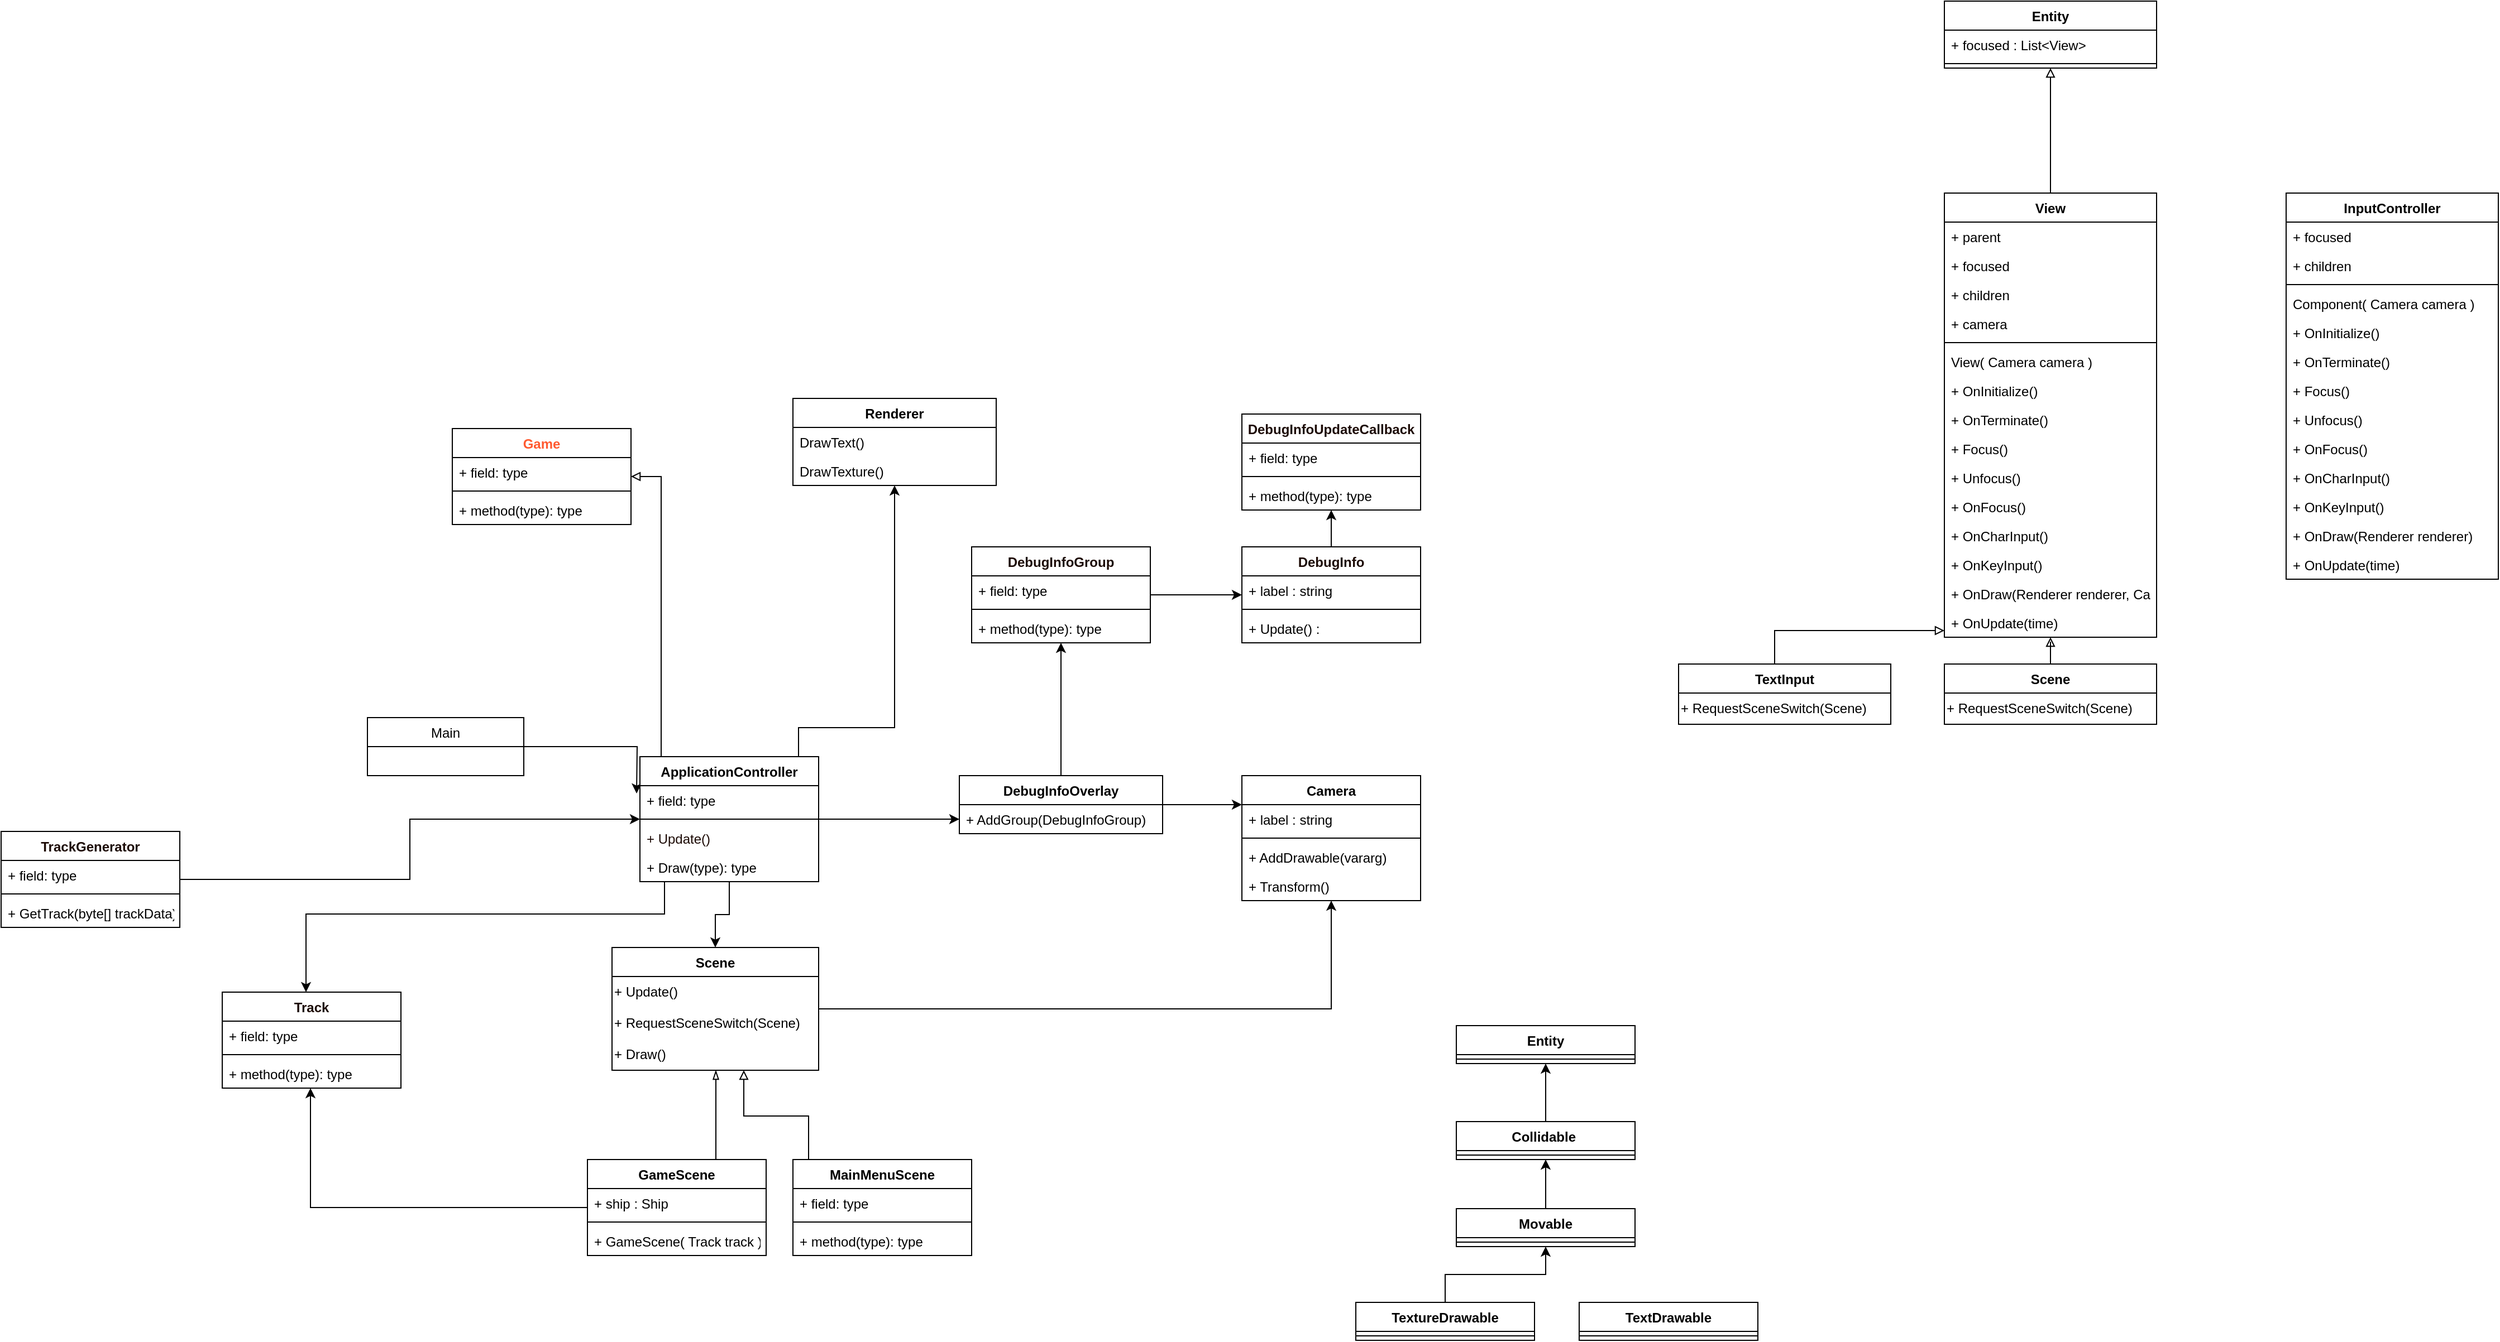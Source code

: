 <mxfile version="12.9.3" type="device"><diagram id="mxiK_QAR-Pll1zWQ23kL" name="Page-1"><mxGraphModel dx="1024" dy="632" grid="0" gridSize="10" guides="1" tooltips="1" connect="1" arrows="1" fold="1" page="1" pageScale="1" pageWidth="5000" pageHeight="5000" math="0" shadow="0"><root><mxCell id="0"/><mxCell id="1" parent="0"/><mxCell id="0sapLvZbMzvc2D1UZpV_-13" style="edgeStyle=orthogonalEdgeStyle;rounded=0;orthogonalLoop=1;jettySize=auto;html=1;" parent="1" source="0sapLvZbMzvc2D1UZpV_-12" edge="1"><mxGeometry relative="1" as="geometry"><mxPoint x="928" y="825" as="targetPoint"/></mxGeometry></mxCell><mxCell id="0sapLvZbMzvc2D1UZpV_-28" style="edgeStyle=orthogonalEdgeStyle;rounded=0;orthogonalLoop=1;jettySize=auto;html=1;endArrow=block;endFill=0;" parent="1" source="0sapLvZbMzvc2D1UZpV_-20" target="0sapLvZbMzvc2D1UZpV_-16" edge="1"><mxGeometry relative="1" as="geometry"><Array as="points"><mxPoint x="950" y="541"/></Array></mxGeometry></mxCell><mxCell id="0sapLvZbMzvc2D1UZpV_-38" style="edgeStyle=orthogonalEdgeStyle;rounded=0;orthogonalLoop=1;jettySize=auto;html=1;endArrow=classic;endFill=1;" parent="1" source="0sapLvZbMzvc2D1UZpV_-20" target="0sapLvZbMzvc2D1UZpV_-24" edge="1"><mxGeometry relative="1" as="geometry"/></mxCell><mxCell id="0sapLvZbMzvc2D1UZpV_-33" style="edgeStyle=orthogonalEdgeStyle;rounded=0;orthogonalLoop=1;jettySize=auto;html=1;endArrow=block;endFill=0;" parent="1" source="0sapLvZbMzvc2D1UZpV_-29" target="0sapLvZbMzvc2D1UZpV_-24" edge="1"><mxGeometry relative="1" as="geometry"><mxPoint x="906" y="1002" as="targetPoint"/><Array as="points"><mxPoint x="1082" y="1114"/><mxPoint x="1024" y="1114"/></Array></mxGeometry></mxCell><mxCell id="0sapLvZbMzvc2D1UZpV_-71" style="edgeStyle=orthogonalEdgeStyle;rounded=0;orthogonalLoop=1;jettySize=auto;html=1;endArrow=blockThin;endFill=0;fontColor=#FF5A30;" parent="1" source="0sapLvZbMzvc2D1UZpV_-34" target="0sapLvZbMzvc2D1UZpV_-24" edge="1"><mxGeometry relative="1" as="geometry"><Array as="points"><mxPoint x="999" y="1136"/><mxPoint x="999" y="1136"/></Array></mxGeometry></mxCell><mxCell id="0sapLvZbMzvc2D1UZpV_-72" style="edgeStyle=orthogonalEdgeStyle;rounded=0;orthogonalLoop=1;jettySize=auto;html=1;endArrow=classic;endFill=1;fontColor=#FF5A30;" parent="1" source="0sapLvZbMzvc2D1UZpV_-67" target="0sapLvZbMzvc2D1UZpV_-39" edge="1"><mxGeometry relative="1" as="geometry"><Array as="points"><mxPoint x="1352" y="834"/><mxPoint x="1352" y="834"/></Array></mxGeometry></mxCell><mxCell id="0sapLvZbMzvc2D1UZpV_-79" style="edgeStyle=orthogonalEdgeStyle;rounded=0;orthogonalLoop=1;jettySize=auto;html=1;endArrow=classic;endFill=1;fontColor=#1C0A05;" parent="1" source="0sapLvZbMzvc2D1UZpV_-20" target="0sapLvZbMzvc2D1UZpV_-70" edge="1"><mxGeometry relative="1" as="geometry"/></mxCell><mxCell id="yTdKxNWocLON9din9mry-3" style="edgeStyle=orthogonalEdgeStyle;rounded=0;orthogonalLoop=1;jettySize=auto;html=1;" parent="1" source="0sapLvZbMzvc2D1UZpV_-20" target="yTdKxNWocLON9din9mry-1" edge="1"><mxGeometry relative="1" as="geometry"><Array as="points"><mxPoint x="1073" y="766"/><mxPoint x="1159" y="766"/></Array></mxGeometry></mxCell><mxCell id="mTsKUQwijbqbiWuzDWeW-95" value="Entity" style="swimlane;fontStyle=1;align=center;verticalAlign=top;childLayout=stackLayout;horizontal=1;startSize=26;horizontalStack=0;resizeParent=1;resizeParentMax=0;resizeLast=0;collapsible=1;marginBottom=0;" vertex="1" parent="1"><mxGeometry x="2099" y="115" width="190" height="60" as="geometry"/></mxCell><mxCell id="mTsKUQwijbqbiWuzDWeW-121" value="+ focused : List&lt;View&gt;" style="text;strokeColor=none;fillColor=none;align=left;verticalAlign=top;spacingLeft=4;spacingRight=4;overflow=hidden;rotatable=0;points=[[0,0.5],[1,0.5]];portConstraint=eastwest;" vertex="1" parent="mTsKUQwijbqbiWuzDWeW-95"><mxGeometry y="26" width="190" height="26" as="geometry"/></mxCell><mxCell id="mTsKUQwijbqbiWuzDWeW-98" value="" style="line;strokeWidth=1;fillColor=none;align=left;verticalAlign=middle;spacingTop=-1;spacingLeft=3;spacingRight=3;rotatable=0;labelPosition=right;points=[];portConstraint=eastwest;" vertex="1" parent="mTsKUQwijbqbiWuzDWeW-95"><mxGeometry y="52" width="190" height="8" as="geometry"/></mxCell><mxCell id="0sapLvZbMzvc2D1UZpV_-20" value="ApplicationController" style="swimlane;fontStyle=1;align=center;verticalAlign=top;childLayout=stackLayout;horizontal=1;startSize=26;horizontalStack=0;resizeParent=1;resizeParentMax=0;resizeLast=0;collapsible=1;marginBottom=0;" parent="1" vertex="1"><mxGeometry x="931" y="792" width="160" height="112" as="geometry"/></mxCell><mxCell id="0sapLvZbMzvc2D1UZpV_-21" value="+ field: type" style="text;strokeColor=none;fillColor=none;align=left;verticalAlign=top;spacingLeft=4;spacingRight=4;overflow=hidden;rotatable=0;points=[[0,0.5],[1,0.5]];portConstraint=eastwest;" parent="0sapLvZbMzvc2D1UZpV_-20" vertex="1"><mxGeometry y="26" width="160" height="26" as="geometry"/></mxCell><mxCell id="0sapLvZbMzvc2D1UZpV_-22" value="" style="line;strokeWidth=1;fillColor=none;align=left;verticalAlign=middle;spacingTop=-1;spacingLeft=3;spacingRight=3;rotatable=0;labelPosition=right;points=[];portConstraint=eastwest;" parent="0sapLvZbMzvc2D1UZpV_-20" vertex="1"><mxGeometry y="52" width="160" height="8" as="geometry"/></mxCell><mxCell id="0sapLvZbMzvc2D1UZpV_-117" value="+ Update()" style="text;strokeColor=none;fillColor=none;align=left;verticalAlign=top;spacingLeft=4;spacingRight=4;overflow=hidden;rotatable=0;points=[[0,0.5],[1,0.5]];portConstraint=eastwest;fontColor=#1C0A05;" parent="0sapLvZbMzvc2D1UZpV_-20" vertex="1"><mxGeometry y="60" width="160" height="26" as="geometry"/></mxCell><mxCell id="0sapLvZbMzvc2D1UZpV_-23" value="+ Draw(type): type" style="text;strokeColor=none;fillColor=none;align=left;verticalAlign=top;spacingLeft=4;spacingRight=4;overflow=hidden;rotatable=0;points=[[0,0.5],[1,0.5]];portConstraint=eastwest;" parent="0sapLvZbMzvc2D1UZpV_-20" vertex="1"><mxGeometry y="86" width="160" height="26" as="geometry"/></mxCell><mxCell id="0sapLvZbMzvc2D1UZpV_-126" style="edgeStyle=orthogonalEdgeStyle;rounded=0;orthogonalLoop=1;jettySize=auto;html=1;endArrow=classic;endFill=1;fontColor=#1C0A05;" parent="1" source="0sapLvZbMzvc2D1UZpV_-24" target="0sapLvZbMzvc2D1UZpV_-39" edge="1"><mxGeometry relative="1" as="geometry"/></mxCell><mxCell id="mTsKUQwijbqbiWuzDWeW-99" style="edgeStyle=orthogonalEdgeStyle;rounded=0;orthogonalLoop=1;jettySize=auto;html=1;endArrow=block;endFill=0;" edge="1" parent="1" source="mTsKUQwijbqbiWuzDWeW-1" target="mTsKUQwijbqbiWuzDWeW-95"><mxGeometry relative="1" as="geometry"/></mxCell><mxCell id="mTsKUQwijbqbiWuzDWeW-1" value="View" style="swimlane;fontStyle=1;align=center;verticalAlign=top;childLayout=stackLayout;horizontal=1;startSize=26;horizontalStack=0;resizeParent=1;resizeParentMax=0;resizeLast=0;collapsible=1;marginBottom=0;" vertex="1" parent="1"><mxGeometry x="2099" y="287" width="190" height="398" as="geometry"/></mxCell><mxCell id="mTsKUQwijbqbiWuzDWeW-63" value="+ parent" style="text;strokeColor=none;fillColor=none;align=left;verticalAlign=top;spacingLeft=4;spacingRight=4;overflow=hidden;rotatable=0;points=[[0,0.5],[1,0.5]];portConstraint=eastwest;" vertex="1" parent="mTsKUQwijbqbiWuzDWeW-1"><mxGeometry y="26" width="190" height="26" as="geometry"/></mxCell><mxCell id="mTsKUQwijbqbiWuzDWeW-2" value="+ focused" style="text;strokeColor=none;fillColor=none;align=left;verticalAlign=top;spacingLeft=4;spacingRight=4;overflow=hidden;rotatable=0;points=[[0,0.5],[1,0.5]];portConstraint=eastwest;" vertex="1" parent="mTsKUQwijbqbiWuzDWeW-1"><mxGeometry y="52" width="190" height="26" as="geometry"/></mxCell><mxCell id="mTsKUQwijbqbiWuzDWeW-3" value="+ children" style="text;strokeColor=none;fillColor=none;align=left;verticalAlign=top;spacingLeft=4;spacingRight=4;overflow=hidden;rotatable=0;points=[[0,0.5],[1,0.5]];portConstraint=eastwest;" vertex="1" parent="mTsKUQwijbqbiWuzDWeW-1"><mxGeometry y="78" width="190" height="26" as="geometry"/></mxCell><mxCell id="mTsKUQwijbqbiWuzDWeW-120" value="+ camera" style="text;strokeColor=none;fillColor=none;align=left;verticalAlign=top;spacingLeft=4;spacingRight=4;overflow=hidden;rotatable=0;points=[[0,0.5],[1,0.5]];portConstraint=eastwest;" vertex="1" parent="mTsKUQwijbqbiWuzDWeW-1"><mxGeometry y="104" width="190" height="26" as="geometry"/></mxCell><mxCell id="mTsKUQwijbqbiWuzDWeW-4" value="" style="line;strokeWidth=1;fillColor=none;align=left;verticalAlign=middle;spacingTop=-1;spacingLeft=3;spacingRight=3;rotatable=0;labelPosition=right;points=[];portConstraint=eastwest;" vertex="1" parent="mTsKUQwijbqbiWuzDWeW-1"><mxGeometry y="130" width="190" height="8" as="geometry"/></mxCell><mxCell id="mTsKUQwijbqbiWuzDWeW-5" value="View( Camera camera )" style="text;strokeColor=none;fillColor=none;align=left;verticalAlign=top;spacingLeft=4;spacingRight=4;overflow=hidden;rotatable=0;points=[[0,0.5],[1,0.5]];portConstraint=eastwest;" vertex="1" parent="mTsKUQwijbqbiWuzDWeW-1"><mxGeometry y="138" width="190" height="26" as="geometry"/></mxCell><mxCell id="mTsKUQwijbqbiWuzDWeW-6" value="+ OnInitialize()" style="text;strokeColor=none;fillColor=none;align=left;verticalAlign=top;spacingLeft=4;spacingRight=4;overflow=hidden;rotatable=0;points=[[0,0.5],[1,0.5]];portConstraint=eastwest;" vertex="1" parent="mTsKUQwijbqbiWuzDWeW-1"><mxGeometry y="164" width="190" height="26" as="geometry"/></mxCell><mxCell id="mTsKUQwijbqbiWuzDWeW-7" value="+ OnTerminate()" style="text;strokeColor=none;fillColor=none;align=left;verticalAlign=top;spacingLeft=4;spacingRight=4;overflow=hidden;rotatable=0;points=[[0,0.5],[1,0.5]];portConstraint=eastwest;" vertex="1" parent="mTsKUQwijbqbiWuzDWeW-1"><mxGeometry y="190" width="190" height="26" as="geometry"/></mxCell><mxCell id="mTsKUQwijbqbiWuzDWeW-8" value="+ Focus()" style="text;strokeColor=none;fillColor=none;align=left;verticalAlign=top;spacingLeft=4;spacingRight=4;overflow=hidden;rotatable=0;points=[[0,0.5],[1,0.5]];portConstraint=eastwest;" vertex="1" parent="mTsKUQwijbqbiWuzDWeW-1"><mxGeometry y="216" width="190" height="26" as="geometry"/></mxCell><mxCell id="mTsKUQwijbqbiWuzDWeW-9" value="+ Unfocus()" style="text;strokeColor=none;fillColor=none;align=left;verticalAlign=top;spacingLeft=4;spacingRight=4;overflow=hidden;rotatable=0;points=[[0,0.5],[1,0.5]];portConstraint=eastwest;" vertex="1" parent="mTsKUQwijbqbiWuzDWeW-1"><mxGeometry y="242" width="190" height="26" as="geometry"/></mxCell><mxCell id="mTsKUQwijbqbiWuzDWeW-10" value="+ OnFocus()" style="text;strokeColor=none;fillColor=none;align=left;verticalAlign=top;spacingLeft=4;spacingRight=4;overflow=hidden;rotatable=0;points=[[0,0.5],[1,0.5]];portConstraint=eastwest;" vertex="1" parent="mTsKUQwijbqbiWuzDWeW-1"><mxGeometry y="268" width="190" height="26" as="geometry"/></mxCell><mxCell id="mTsKUQwijbqbiWuzDWeW-11" value="+ OnCharInput()" style="text;strokeColor=none;fillColor=none;align=left;verticalAlign=top;spacingLeft=4;spacingRight=4;overflow=hidden;rotatable=0;points=[[0,0.5],[1,0.5]];portConstraint=eastwest;" vertex="1" parent="mTsKUQwijbqbiWuzDWeW-1"><mxGeometry y="294" width="190" height="26" as="geometry"/></mxCell><mxCell id="mTsKUQwijbqbiWuzDWeW-12" value="+ OnKeyInput()" style="text;strokeColor=none;fillColor=none;align=left;verticalAlign=top;spacingLeft=4;spacingRight=4;overflow=hidden;rotatable=0;points=[[0,0.5],[1,0.5]];portConstraint=eastwest;" vertex="1" parent="mTsKUQwijbqbiWuzDWeW-1"><mxGeometry y="320" width="190" height="26" as="geometry"/></mxCell><mxCell id="mTsKUQwijbqbiWuzDWeW-13" value="+ OnDraw(Renderer renderer, Camera)" style="text;strokeColor=none;fillColor=none;align=left;verticalAlign=top;spacingLeft=4;spacingRight=4;overflow=hidden;rotatable=0;points=[[0,0.5],[1,0.5]];portConstraint=eastwest;" vertex="1" parent="mTsKUQwijbqbiWuzDWeW-1"><mxGeometry y="346" width="190" height="26" as="geometry"/></mxCell><mxCell id="mTsKUQwijbqbiWuzDWeW-14" value="+ OnUpdate(time)" style="text;strokeColor=none;fillColor=none;align=left;verticalAlign=top;spacingLeft=4;spacingRight=4;overflow=hidden;rotatable=0;points=[[0,0.5],[1,0.5]];portConstraint=eastwest;" vertex="1" parent="mTsKUQwijbqbiWuzDWeW-1"><mxGeometry y="372" width="190" height="26" as="geometry"/></mxCell><mxCell id="mTsKUQwijbqbiWuzDWeW-15" value="InputController" style="swimlane;fontStyle=1;align=center;verticalAlign=top;childLayout=stackLayout;horizontal=1;startSize=26;horizontalStack=0;resizeParent=1;resizeParentMax=0;resizeLast=0;collapsible=1;marginBottom=0;" vertex="1" parent="1"><mxGeometry x="2405" y="287" width="190" height="346" as="geometry"/></mxCell><mxCell id="mTsKUQwijbqbiWuzDWeW-16" value="+ focused" style="text;strokeColor=none;fillColor=none;align=left;verticalAlign=top;spacingLeft=4;spacingRight=4;overflow=hidden;rotatable=0;points=[[0,0.5],[1,0.5]];portConstraint=eastwest;" vertex="1" parent="mTsKUQwijbqbiWuzDWeW-15"><mxGeometry y="26" width="190" height="26" as="geometry"/></mxCell><mxCell id="mTsKUQwijbqbiWuzDWeW-17" value="+ children" style="text;strokeColor=none;fillColor=none;align=left;verticalAlign=top;spacingLeft=4;spacingRight=4;overflow=hidden;rotatable=0;points=[[0,0.5],[1,0.5]];portConstraint=eastwest;" vertex="1" parent="mTsKUQwijbqbiWuzDWeW-15"><mxGeometry y="52" width="190" height="26" as="geometry"/></mxCell><mxCell id="mTsKUQwijbqbiWuzDWeW-18" value="" style="line;strokeWidth=1;fillColor=none;align=left;verticalAlign=middle;spacingTop=-1;spacingLeft=3;spacingRight=3;rotatable=0;labelPosition=right;points=[];portConstraint=eastwest;" vertex="1" parent="mTsKUQwijbqbiWuzDWeW-15"><mxGeometry y="78" width="190" height="8" as="geometry"/></mxCell><mxCell id="mTsKUQwijbqbiWuzDWeW-19" value="Component( Camera camera )" style="text;strokeColor=none;fillColor=none;align=left;verticalAlign=top;spacingLeft=4;spacingRight=4;overflow=hidden;rotatable=0;points=[[0,0.5],[1,0.5]];portConstraint=eastwest;" vertex="1" parent="mTsKUQwijbqbiWuzDWeW-15"><mxGeometry y="86" width="190" height="26" as="geometry"/></mxCell><mxCell id="mTsKUQwijbqbiWuzDWeW-20" value="+ OnInitialize()" style="text;strokeColor=none;fillColor=none;align=left;verticalAlign=top;spacingLeft=4;spacingRight=4;overflow=hidden;rotatable=0;points=[[0,0.5],[1,0.5]];portConstraint=eastwest;" vertex="1" parent="mTsKUQwijbqbiWuzDWeW-15"><mxGeometry y="112" width="190" height="26" as="geometry"/></mxCell><mxCell id="mTsKUQwijbqbiWuzDWeW-21" value="+ OnTerminate()" style="text;strokeColor=none;fillColor=none;align=left;verticalAlign=top;spacingLeft=4;spacingRight=4;overflow=hidden;rotatable=0;points=[[0,0.5],[1,0.5]];portConstraint=eastwest;" vertex="1" parent="mTsKUQwijbqbiWuzDWeW-15"><mxGeometry y="138" width="190" height="26" as="geometry"/></mxCell><mxCell id="mTsKUQwijbqbiWuzDWeW-22" value="+ Focus()" style="text;strokeColor=none;fillColor=none;align=left;verticalAlign=top;spacingLeft=4;spacingRight=4;overflow=hidden;rotatable=0;points=[[0,0.5],[1,0.5]];portConstraint=eastwest;" vertex="1" parent="mTsKUQwijbqbiWuzDWeW-15"><mxGeometry y="164" width="190" height="26" as="geometry"/></mxCell><mxCell id="mTsKUQwijbqbiWuzDWeW-23" value="+ Unfocus()" style="text;strokeColor=none;fillColor=none;align=left;verticalAlign=top;spacingLeft=4;spacingRight=4;overflow=hidden;rotatable=0;points=[[0,0.5],[1,0.5]];portConstraint=eastwest;" vertex="1" parent="mTsKUQwijbqbiWuzDWeW-15"><mxGeometry y="190" width="190" height="26" as="geometry"/></mxCell><mxCell id="mTsKUQwijbqbiWuzDWeW-24" value="+ OnFocus()" style="text;strokeColor=none;fillColor=none;align=left;verticalAlign=top;spacingLeft=4;spacingRight=4;overflow=hidden;rotatable=0;points=[[0,0.5],[1,0.5]];portConstraint=eastwest;" vertex="1" parent="mTsKUQwijbqbiWuzDWeW-15"><mxGeometry y="216" width="190" height="26" as="geometry"/></mxCell><mxCell id="mTsKUQwijbqbiWuzDWeW-25" value="+ OnCharInput()" style="text;strokeColor=none;fillColor=none;align=left;verticalAlign=top;spacingLeft=4;spacingRight=4;overflow=hidden;rotatable=0;points=[[0,0.5],[1,0.5]];portConstraint=eastwest;" vertex="1" parent="mTsKUQwijbqbiWuzDWeW-15"><mxGeometry y="242" width="190" height="26" as="geometry"/></mxCell><mxCell id="mTsKUQwijbqbiWuzDWeW-26" value="+ OnKeyInput()" style="text;strokeColor=none;fillColor=none;align=left;verticalAlign=top;spacingLeft=4;spacingRight=4;overflow=hidden;rotatable=0;points=[[0,0.5],[1,0.5]];portConstraint=eastwest;" vertex="1" parent="mTsKUQwijbqbiWuzDWeW-15"><mxGeometry y="268" width="190" height="26" as="geometry"/></mxCell><mxCell id="mTsKUQwijbqbiWuzDWeW-27" value="+ OnDraw(Renderer renderer)" style="text;strokeColor=none;fillColor=none;align=left;verticalAlign=top;spacingLeft=4;spacingRight=4;overflow=hidden;rotatable=0;points=[[0,0.5],[1,0.5]];portConstraint=eastwest;" vertex="1" parent="mTsKUQwijbqbiWuzDWeW-15"><mxGeometry y="294" width="190" height="26" as="geometry"/></mxCell><mxCell id="mTsKUQwijbqbiWuzDWeW-28" value="+ OnUpdate(time)" style="text;strokeColor=none;fillColor=none;align=left;verticalAlign=top;spacingLeft=4;spacingRight=4;overflow=hidden;rotatable=0;points=[[0,0.5],[1,0.5]];portConstraint=eastwest;" vertex="1" parent="mTsKUQwijbqbiWuzDWeW-15"><mxGeometry y="320" width="190" height="26" as="geometry"/></mxCell><mxCell id="0sapLvZbMzvc2D1UZpV_-24" value="Scene" style="swimlane;fontStyle=1;align=center;verticalAlign=top;childLayout=stackLayout;horizontal=1;startSize=26;horizontalStack=0;resizeParent=1;resizeParentMax=0;resizeLast=0;collapsible=1;marginBottom=0;" parent="1" vertex="1"><mxGeometry x="906" y="963" width="185" height="110" as="geometry"/></mxCell><mxCell id="yTdKxNWocLON9din9mry-10" value="+ Update()" style="text;html=1;" parent="0sapLvZbMzvc2D1UZpV_-24" vertex="1"><mxGeometry y="26" width="185" height="28" as="geometry"/></mxCell><mxCell id="0sapLvZbMzvc2D1UZpV_-54" value="+ RequestSceneSwitch(Scene)" style="text;html=1;" parent="0sapLvZbMzvc2D1UZpV_-24" vertex="1"><mxGeometry y="54" width="185" height="28" as="geometry"/></mxCell><mxCell id="0sapLvZbMzvc2D1UZpV_-130" value="+ Draw()" style="text;html=1;" parent="0sapLvZbMzvc2D1UZpV_-24" vertex="1"><mxGeometry y="82" width="185" height="28" as="geometry"/></mxCell><mxCell id="0sapLvZbMzvc2D1UZpV_-109" style="edgeStyle=orthogonalEdgeStyle;rounded=0;orthogonalLoop=1;jettySize=auto;html=1;endArrow=classic;endFill=1;fontColor=#1C0A05;" parent="1" source="0sapLvZbMzvc2D1UZpV_-34" target="0sapLvZbMzvc2D1UZpV_-105" edge="1"><mxGeometry relative="1" as="geometry"><Array as="points"><mxPoint x="636" y="1196"/></Array></mxGeometry></mxCell><mxCell id="0sapLvZbMzvc2D1UZpV_-80" style="edgeStyle=orthogonalEdgeStyle;rounded=0;orthogonalLoop=1;jettySize=auto;html=1;endArrow=classic;endFill=1;fontColor=#1C0A05;" parent="1" source="0sapLvZbMzvc2D1UZpV_-67" target="0sapLvZbMzvc2D1UZpV_-75" edge="1"><mxGeometry relative="1" as="geometry"/></mxCell><mxCell id="0sapLvZbMzvc2D1UZpV_-114" style="edgeStyle=orthogonalEdgeStyle;rounded=0;orthogonalLoop=1;jettySize=auto;html=1;endArrow=classic;endFill=1;fontColor=#1C0A05;" parent="1" source="0sapLvZbMzvc2D1UZpV_-75" target="0sapLvZbMzvc2D1UZpV_-93" edge="1"><mxGeometry relative="1" as="geometry"/></mxCell><mxCell id="0sapLvZbMzvc2D1UZpV_-75" value="DebugInfoGroup" style="swimlane;fontStyle=1;align=center;verticalAlign=top;childLayout=stackLayout;horizontal=1;startSize=26;horizontalStack=0;resizeParent=1;resizeParentMax=0;resizeLast=0;collapsible=1;marginBottom=0;fontColor=#1C0A05;" parent="1" vertex="1"><mxGeometry x="1228" y="604" width="160" height="86" as="geometry"/></mxCell><mxCell id="0sapLvZbMzvc2D1UZpV_-76" value="+ field: type" style="text;strokeColor=none;fillColor=none;align=left;verticalAlign=top;spacingLeft=4;spacingRight=4;overflow=hidden;rotatable=0;points=[[0,0.5],[1,0.5]];portConstraint=eastwest;" parent="0sapLvZbMzvc2D1UZpV_-75" vertex="1"><mxGeometry y="26" width="160" height="26" as="geometry"/></mxCell><mxCell id="0sapLvZbMzvc2D1UZpV_-77" value="" style="line;strokeWidth=1;fillColor=none;align=left;verticalAlign=middle;spacingTop=-1;spacingLeft=3;spacingRight=3;rotatable=0;labelPosition=right;points=[];portConstraint=eastwest;" parent="0sapLvZbMzvc2D1UZpV_-75" vertex="1"><mxGeometry y="52" width="160" height="8" as="geometry"/></mxCell><mxCell id="0sapLvZbMzvc2D1UZpV_-78" value="+ method(type): type" style="text;strokeColor=none;fillColor=none;align=left;verticalAlign=top;spacingLeft=4;spacingRight=4;overflow=hidden;rotatable=0;points=[[0,0.5],[1,0.5]];portConstraint=eastwest;" parent="0sapLvZbMzvc2D1UZpV_-75" vertex="1"><mxGeometry y="60" width="160" height="26" as="geometry"/></mxCell><mxCell id="0sapLvZbMzvc2D1UZpV_-110" style="edgeStyle=orthogonalEdgeStyle;rounded=0;orthogonalLoop=1;jettySize=auto;html=1;endArrow=classic;endFill=1;fontColor=#1C0A05;" parent="1" source="0sapLvZbMzvc2D1UZpV_-23" target="0sapLvZbMzvc2D1UZpV_-105" edge="1"><mxGeometry relative="1" as="geometry"><Array as="points"><mxPoint x="953" y="933"/><mxPoint x="632" y="933"/></Array></mxGeometry></mxCell><mxCell id="0sapLvZbMzvc2D1UZpV_-81" value="DebugInfoUpdateCallback" style="swimlane;fontStyle=1;align=center;verticalAlign=top;childLayout=stackLayout;horizontal=1;startSize=26;horizontalStack=0;resizeParent=1;resizeParentMax=0;resizeLast=0;collapsible=1;marginBottom=0;fontColor=#1C0A05;" parent="1" vertex="1"><mxGeometry x="1470" y="485" width="160" height="86" as="geometry"/></mxCell><mxCell id="0sapLvZbMzvc2D1UZpV_-82" value="+ field: type" style="text;strokeColor=none;fillColor=none;align=left;verticalAlign=top;spacingLeft=4;spacingRight=4;overflow=hidden;rotatable=0;points=[[0,0.5],[1,0.5]];portConstraint=eastwest;" parent="0sapLvZbMzvc2D1UZpV_-81" vertex="1"><mxGeometry y="26" width="160" height="26" as="geometry"/></mxCell><mxCell id="0sapLvZbMzvc2D1UZpV_-83" value="" style="line;strokeWidth=1;fillColor=none;align=left;verticalAlign=middle;spacingTop=-1;spacingLeft=3;spacingRight=3;rotatable=0;labelPosition=right;points=[];portConstraint=eastwest;" parent="0sapLvZbMzvc2D1UZpV_-81" vertex="1"><mxGeometry y="52" width="160" height="8" as="geometry"/></mxCell><mxCell id="0sapLvZbMzvc2D1UZpV_-84" value="+ method(type): type" style="text;strokeColor=none;fillColor=none;align=left;verticalAlign=top;spacingLeft=4;spacingRight=4;overflow=hidden;rotatable=0;points=[[0,0.5],[1,0.5]];portConstraint=eastwest;" parent="0sapLvZbMzvc2D1UZpV_-81" vertex="1"><mxGeometry y="60" width="160" height="26" as="geometry"/></mxCell><mxCell id="0sapLvZbMzvc2D1UZpV_-16" value="Game" style="swimlane;fontStyle=1;align=center;verticalAlign=top;childLayout=stackLayout;horizontal=1;startSize=26;horizontalStack=0;resizeParent=1;resizeParentMax=0;resizeLast=0;collapsible=1;marginBottom=0;fontColor=#FF5A30;" parent="1" vertex="1"><mxGeometry x="763" y="498" width="160" height="86" as="geometry"/></mxCell><mxCell id="0sapLvZbMzvc2D1UZpV_-17" value="+ field: type" style="text;strokeColor=none;fillColor=none;align=left;verticalAlign=top;spacingLeft=4;spacingRight=4;overflow=hidden;rotatable=0;points=[[0,0.5],[1,0.5]];portConstraint=eastwest;" parent="0sapLvZbMzvc2D1UZpV_-16" vertex="1"><mxGeometry y="26" width="160" height="26" as="geometry"/></mxCell><mxCell id="0sapLvZbMzvc2D1UZpV_-18" value="" style="line;strokeWidth=1;fillColor=none;align=left;verticalAlign=middle;spacingTop=-1;spacingLeft=3;spacingRight=3;rotatable=0;labelPosition=right;points=[];portConstraint=eastwest;" parent="0sapLvZbMzvc2D1UZpV_-16" vertex="1"><mxGeometry y="52" width="160" height="8" as="geometry"/></mxCell><mxCell id="0sapLvZbMzvc2D1UZpV_-19" value="+ method(type): type" style="text;strokeColor=none;fillColor=none;align=left;verticalAlign=top;spacingLeft=4;spacingRight=4;overflow=hidden;rotatable=0;points=[[0,0.5],[1,0.5]];portConstraint=eastwest;" parent="0sapLvZbMzvc2D1UZpV_-16" vertex="1"><mxGeometry y="60" width="160" height="26" as="geometry"/></mxCell><mxCell id="yTdKxNWocLON9din9mry-1" value="Renderer" style="swimlane;fontStyle=1;align=center;verticalAlign=top;childLayout=stackLayout;horizontal=1;startSize=26;horizontalStack=0;resizeParent=1;resizeParentMax=0;resizeLast=0;collapsible=1;marginBottom=0;" parent="1" vertex="1"><mxGeometry x="1068" y="471" width="182" height="78" as="geometry"/></mxCell><mxCell id="yTdKxNWocLON9din9mry-21" value="DrawText()" style="text;strokeColor=none;fillColor=none;align=left;verticalAlign=top;spacingLeft=4;spacingRight=4;overflow=hidden;rotatable=0;points=[[0,0.5],[1,0.5]];portConstraint=eastwest;" parent="yTdKxNWocLON9din9mry-1" vertex="1"><mxGeometry y="26" width="182" height="26" as="geometry"/></mxCell><mxCell id="yTdKxNWocLON9din9mry-2" value="DrawTexture()" style="text;strokeColor=none;fillColor=none;align=left;verticalAlign=top;spacingLeft=4;spacingRight=4;overflow=hidden;rotatable=0;points=[[0,0.5],[1,0.5]];portConstraint=eastwest;" parent="yTdKxNWocLON9din9mry-1" vertex="1"><mxGeometry y="52" width="182" height="26" as="geometry"/></mxCell><mxCell id="0sapLvZbMzvc2D1UZpV_-34" value="GameScene" style="swimlane;fontStyle=1;align=center;verticalAlign=top;childLayout=stackLayout;horizontal=1;startSize=26;horizontalStack=0;resizeParent=1;resizeParentMax=0;resizeLast=0;collapsible=1;marginBottom=0;" parent="1" vertex="1"><mxGeometry x="884" y="1153" width="160" height="86" as="geometry"/></mxCell><mxCell id="0sapLvZbMzvc2D1UZpV_-35" value="+ ship : Ship" style="text;strokeColor=none;fillColor=none;align=left;verticalAlign=top;spacingLeft=4;spacingRight=4;overflow=hidden;rotatable=0;points=[[0,0.5],[1,0.5]];portConstraint=eastwest;" parent="0sapLvZbMzvc2D1UZpV_-34" vertex="1"><mxGeometry y="26" width="160" height="26" as="geometry"/></mxCell><mxCell id="0sapLvZbMzvc2D1UZpV_-36" value="" style="line;strokeWidth=1;fillColor=none;align=left;verticalAlign=middle;spacingTop=-1;spacingLeft=3;spacingRight=3;rotatable=0;labelPosition=right;points=[];portConstraint=eastwest;" parent="0sapLvZbMzvc2D1UZpV_-34" vertex="1"><mxGeometry y="52" width="160" height="8" as="geometry"/></mxCell><mxCell id="0sapLvZbMzvc2D1UZpV_-37" value="+ GameScene( Track track ) " style="text;strokeColor=none;fillColor=none;align=left;verticalAlign=top;spacingLeft=4;spacingRight=4;overflow=hidden;rotatable=0;points=[[0,0.5],[1,0.5]];portConstraint=eastwest;" parent="0sapLvZbMzvc2D1UZpV_-34" vertex="1"><mxGeometry y="60" width="160" height="26" as="geometry"/></mxCell><mxCell id="0sapLvZbMzvc2D1UZpV_-116" style="edgeStyle=orthogonalEdgeStyle;rounded=0;orthogonalLoop=1;jettySize=auto;html=1;endArrow=classic;endFill=1;fontColor=#1C0A05;" parent="1" source="0sapLvZbMzvc2D1UZpV_-93" target="0sapLvZbMzvc2D1UZpV_-81" edge="1"><mxGeometry relative="1" as="geometry"/></mxCell><mxCell id="0sapLvZbMzvc2D1UZpV_-93" value="DebugInfo" style="swimlane;fontStyle=1;align=center;verticalAlign=top;childLayout=stackLayout;horizontal=1;startSize=26;horizontalStack=0;resizeParent=1;resizeParentMax=0;resizeLast=0;collapsible=1;marginBottom=0;fontColor=#1C0A05;" parent="1" vertex="1"><mxGeometry x="1470" y="604" width="160" height="86" as="geometry"/></mxCell><mxCell id="0sapLvZbMzvc2D1UZpV_-94" value="+ label : string" style="text;strokeColor=none;fillColor=none;align=left;verticalAlign=top;spacingLeft=4;spacingRight=4;overflow=hidden;rotatable=0;points=[[0,0.5],[1,0.5]];portConstraint=eastwest;" parent="0sapLvZbMzvc2D1UZpV_-93" vertex="1"><mxGeometry y="26" width="160" height="26" as="geometry"/></mxCell><mxCell id="0sapLvZbMzvc2D1UZpV_-95" value="" style="line;strokeWidth=1;fillColor=none;align=left;verticalAlign=middle;spacingTop=-1;spacingLeft=3;spacingRight=3;rotatable=0;labelPosition=right;points=[];portConstraint=eastwest;" parent="0sapLvZbMzvc2D1UZpV_-93" vertex="1"><mxGeometry y="52" width="160" height="8" as="geometry"/></mxCell><mxCell id="0sapLvZbMzvc2D1UZpV_-96" value="+ Update() : " style="text;strokeColor=none;fillColor=none;align=left;verticalAlign=top;spacingLeft=4;spacingRight=4;overflow=hidden;rotatable=0;points=[[0,0.5],[1,0.5]];portConstraint=eastwest;" parent="0sapLvZbMzvc2D1UZpV_-93" vertex="1"><mxGeometry y="60" width="160" height="26" as="geometry"/></mxCell><mxCell id="0sapLvZbMzvc2D1UZpV_-39" value="Camera" style="swimlane;fontStyle=1;align=center;verticalAlign=top;childLayout=stackLayout;horizontal=1;startSize=26;horizontalStack=0;resizeParent=1;resizeParentMax=0;resizeLast=0;collapsible=1;marginBottom=0;" parent="1" vertex="1"><mxGeometry x="1470" y="809" width="160" height="112" as="geometry"/></mxCell><mxCell id="0sapLvZbMzvc2D1UZpV_-40" value="+ label : string" style="text;strokeColor=none;fillColor=none;align=left;verticalAlign=top;spacingLeft=4;spacingRight=4;overflow=hidden;rotatable=0;points=[[0,0.5],[1,0.5]];portConstraint=eastwest;" parent="0sapLvZbMzvc2D1UZpV_-39" vertex="1"><mxGeometry y="26" width="160" height="26" as="geometry"/></mxCell><mxCell id="0sapLvZbMzvc2D1UZpV_-41" value="" style="line;strokeWidth=1;fillColor=none;align=left;verticalAlign=middle;spacingTop=-1;spacingLeft=3;spacingRight=3;rotatable=0;labelPosition=right;points=[];portConstraint=eastwest;" parent="0sapLvZbMzvc2D1UZpV_-39" vertex="1"><mxGeometry y="52" width="160" height="8" as="geometry"/></mxCell><mxCell id="0sapLvZbMzvc2D1UZpV_-42" value="+ AddDrawable(vararg)" style="text;strokeColor=none;fillColor=none;align=left;verticalAlign=top;spacingLeft=4;spacingRight=4;overflow=hidden;rotatable=0;points=[[0,0.5],[1,0.5]];portConstraint=eastwest;" parent="0sapLvZbMzvc2D1UZpV_-39" vertex="1"><mxGeometry y="60" width="160" height="26" as="geometry"/></mxCell><mxCell id="yTdKxNWocLON9din9mry-23" value="+ Transform()" style="text;strokeColor=none;fillColor=none;align=left;verticalAlign=top;spacingLeft=4;spacingRight=4;overflow=hidden;rotatable=0;points=[[0,0.5],[1,0.5]];portConstraint=eastwest;" parent="0sapLvZbMzvc2D1UZpV_-39" vertex="1"><mxGeometry y="86" width="160" height="26" as="geometry"/></mxCell><mxCell id="0sapLvZbMzvc2D1UZpV_-105" value="Track" style="swimlane;fontStyle=1;align=center;verticalAlign=top;childLayout=stackLayout;horizontal=1;startSize=26;horizontalStack=0;resizeParent=1;resizeParentMax=0;resizeLast=0;collapsible=1;marginBottom=0;fontColor=#1C0A05;" parent="1" vertex="1"><mxGeometry x="557" y="1003" width="160" height="86" as="geometry"/></mxCell><mxCell id="0sapLvZbMzvc2D1UZpV_-106" value="+ field: type" style="text;strokeColor=none;fillColor=none;align=left;verticalAlign=top;spacingLeft=4;spacingRight=4;overflow=hidden;rotatable=0;points=[[0,0.5],[1,0.5]];portConstraint=eastwest;" parent="0sapLvZbMzvc2D1UZpV_-105" vertex="1"><mxGeometry y="26" width="160" height="26" as="geometry"/></mxCell><mxCell id="0sapLvZbMzvc2D1UZpV_-107" value="" style="line;strokeWidth=1;fillColor=none;align=left;verticalAlign=middle;spacingTop=-1;spacingLeft=3;spacingRight=3;rotatable=0;labelPosition=right;points=[];portConstraint=eastwest;" parent="0sapLvZbMzvc2D1UZpV_-105" vertex="1"><mxGeometry y="52" width="160" height="8" as="geometry"/></mxCell><mxCell id="0sapLvZbMzvc2D1UZpV_-108" value="+ method(type): type" style="text;strokeColor=none;fillColor=none;align=left;verticalAlign=top;spacingLeft=4;spacingRight=4;overflow=hidden;rotatable=0;points=[[0,0.5],[1,0.5]];portConstraint=eastwest;" parent="0sapLvZbMzvc2D1UZpV_-105" vertex="1"><mxGeometry y="60" width="160" height="26" as="geometry"/></mxCell><mxCell id="0sapLvZbMzvc2D1UZpV_-67" value="DebugInfoOverlay" style="swimlane;fontStyle=1;align=center;verticalAlign=top;childLayout=stackLayout;horizontal=1;startSize=26;horizontalStack=0;resizeParent=1;resizeParentMax=0;resizeLast=0;collapsible=1;marginBottom=0;" parent="1" vertex="1"><mxGeometry x="1217" y="809" width="182" height="52" as="geometry"/></mxCell><mxCell id="0sapLvZbMzvc2D1UZpV_-70" value="+ AddGroup(DebugInfoGroup)" style="text;strokeColor=none;fillColor=none;align=left;verticalAlign=top;spacingLeft=4;spacingRight=4;overflow=hidden;rotatable=0;points=[[0,0.5],[1,0.5]];portConstraint=eastwest;" parent="0sapLvZbMzvc2D1UZpV_-67" vertex="1"><mxGeometry y="26" width="182" height="26" as="geometry"/></mxCell><mxCell id="0sapLvZbMzvc2D1UZpV_-132" style="edgeStyle=orthogonalEdgeStyle;rounded=0;orthogonalLoop=1;jettySize=auto;html=1;endArrow=classic;endFill=1;fontColor=#1C0A05;" parent="1" source="0sapLvZbMzvc2D1UZpV_-122" target="0sapLvZbMzvc2D1UZpV_-20" edge="1"><mxGeometry relative="1" as="geometry"><mxPoint x="911" y="891" as="targetPoint"/></mxGeometry></mxCell><mxCell id="0sapLvZbMzvc2D1UZpV_-122" value="TrackGenerator" style="swimlane;fontStyle=1;align=center;verticalAlign=top;childLayout=stackLayout;horizontal=1;startSize=26;horizontalStack=0;resizeParent=1;resizeParentMax=0;resizeLast=0;collapsible=1;marginBottom=0;fontColor=#1C0A05;" parent="1" vertex="1"><mxGeometry x="359" y="859" width="160" height="86" as="geometry"/></mxCell><mxCell id="0sapLvZbMzvc2D1UZpV_-123" value="+ field: type" style="text;strokeColor=none;fillColor=none;align=left;verticalAlign=top;spacingLeft=4;spacingRight=4;overflow=hidden;rotatable=0;points=[[0,0.5],[1,0.5]];portConstraint=eastwest;" parent="0sapLvZbMzvc2D1UZpV_-122" vertex="1"><mxGeometry y="26" width="160" height="26" as="geometry"/></mxCell><mxCell id="0sapLvZbMzvc2D1UZpV_-124" value="" style="line;strokeWidth=1;fillColor=none;align=left;verticalAlign=middle;spacingTop=-1;spacingLeft=3;spacingRight=3;rotatable=0;labelPosition=right;points=[];portConstraint=eastwest;" parent="0sapLvZbMzvc2D1UZpV_-122" vertex="1"><mxGeometry y="52" width="160" height="8" as="geometry"/></mxCell><mxCell id="0sapLvZbMzvc2D1UZpV_-125" value="+ GetTrack(byte[] trackData)" style="text;strokeColor=none;fillColor=none;align=left;verticalAlign=top;spacingLeft=4;spacingRight=4;overflow=hidden;rotatable=0;points=[[0,0.5],[1,0.5]];portConstraint=eastwest;" parent="0sapLvZbMzvc2D1UZpV_-122" vertex="1"><mxGeometry y="60" width="160" height="26" as="geometry"/></mxCell><mxCell id="0sapLvZbMzvc2D1UZpV_-12" value="Main" style="swimlane;fontStyle=0;childLayout=stackLayout;horizontal=1;startSize=26;fillColor=none;horizontalStack=0;resizeParent=1;resizeParentMax=0;resizeLast=0;collapsible=1;marginBottom=0;" parent="1" vertex="1"><mxGeometry x="687" y="757" width="140" height="52" as="geometry"/></mxCell><mxCell id="0sapLvZbMzvc2D1UZpV_-29" value="MainMenuScene" style="swimlane;fontStyle=1;align=center;verticalAlign=top;childLayout=stackLayout;horizontal=1;startSize=26;horizontalStack=0;resizeParent=1;resizeParentMax=0;resizeLast=0;collapsible=1;marginBottom=0;" parent="1" vertex="1"><mxGeometry x="1068" y="1153" width="160" height="86" as="geometry"/></mxCell><mxCell id="0sapLvZbMzvc2D1UZpV_-30" value="+ field: type" style="text;strokeColor=none;fillColor=none;align=left;verticalAlign=top;spacingLeft=4;spacingRight=4;overflow=hidden;rotatable=0;points=[[0,0.5],[1,0.5]];portConstraint=eastwest;" parent="0sapLvZbMzvc2D1UZpV_-29" vertex="1"><mxGeometry y="26" width="160" height="26" as="geometry"/></mxCell><mxCell id="0sapLvZbMzvc2D1UZpV_-31" value="" style="line;strokeWidth=1;fillColor=none;align=left;verticalAlign=middle;spacingTop=-1;spacingLeft=3;spacingRight=3;rotatable=0;labelPosition=right;points=[];portConstraint=eastwest;" parent="0sapLvZbMzvc2D1UZpV_-29" vertex="1"><mxGeometry y="52" width="160" height="8" as="geometry"/></mxCell><mxCell id="0sapLvZbMzvc2D1UZpV_-32" value="+ method(type): type" style="text;strokeColor=none;fillColor=none;align=left;verticalAlign=top;spacingLeft=4;spacingRight=4;overflow=hidden;rotatable=0;points=[[0,0.5],[1,0.5]];portConstraint=eastwest;" parent="0sapLvZbMzvc2D1UZpV_-29" vertex="1"><mxGeometry y="60" width="160" height="26" as="geometry"/></mxCell><mxCell id="yTdKxNWocLON9din9mry-11" value="Entity" style="swimlane;fontStyle=1;align=center;verticalAlign=top;childLayout=stackLayout;horizontal=1;startSize=26;horizontalStack=0;resizeParent=1;resizeParentMax=0;resizeLast=0;collapsible=1;marginBottom=0;" parent="1" vertex="1"><mxGeometry x="1662" y="1033" width="160" height="34" as="geometry"/></mxCell><mxCell id="yTdKxNWocLON9din9mry-13" value="" style="line;strokeWidth=1;fillColor=none;align=left;verticalAlign=middle;spacingTop=-1;spacingLeft=3;spacingRight=3;rotatable=0;labelPosition=right;points=[];portConstraint=eastwest;" parent="yTdKxNWocLON9din9mry-11" vertex="1"><mxGeometry y="26" width="160" height="8" as="geometry"/></mxCell><mxCell id="-qd7jBjd4UkmY2n4ZQZr-3" style="edgeStyle=orthogonalEdgeStyle;rounded=0;orthogonalLoop=1;jettySize=auto;html=1;" parent="1" source="-qd7jBjd4UkmY2n4ZQZr-1" target="yTdKxNWocLON9din9mry-11" edge="1"><mxGeometry relative="1" as="geometry"/></mxCell><mxCell id="-qd7jBjd4UkmY2n4ZQZr-1" value="Collidable " style="swimlane;fontStyle=1;align=center;verticalAlign=top;childLayout=stackLayout;horizontal=1;startSize=26;horizontalStack=0;resizeParent=1;resizeParentMax=0;resizeLast=0;collapsible=1;marginBottom=0;" parent="1" vertex="1"><mxGeometry x="1662" y="1119" width="160" height="34" as="geometry"/></mxCell><mxCell id="-qd7jBjd4UkmY2n4ZQZr-2" value="" style="line;strokeWidth=1;fillColor=none;align=left;verticalAlign=middle;spacingTop=-1;spacingLeft=3;spacingRight=3;rotatable=0;labelPosition=right;points=[];portConstraint=eastwest;" parent="-qd7jBjd4UkmY2n4ZQZr-1" vertex="1"><mxGeometry y="26" width="160" height="8" as="geometry"/></mxCell><mxCell id="-qd7jBjd4UkmY2n4ZQZr-6" style="edgeStyle=orthogonalEdgeStyle;rounded=0;orthogonalLoop=1;jettySize=auto;html=1;" parent="1" source="-qd7jBjd4UkmY2n4ZQZr-4" target="-qd7jBjd4UkmY2n4ZQZr-1" edge="1"><mxGeometry relative="1" as="geometry"/></mxCell><mxCell id="-qd7jBjd4UkmY2n4ZQZr-4" value="Movable" style="swimlane;fontStyle=1;align=center;verticalAlign=top;childLayout=stackLayout;horizontal=1;startSize=26;horizontalStack=0;resizeParent=1;resizeParentMax=0;resizeLast=0;collapsible=1;marginBottom=0;" parent="1" vertex="1"><mxGeometry x="1662" y="1197" width="160" height="34" as="geometry"/></mxCell><mxCell id="-qd7jBjd4UkmY2n4ZQZr-5" value="" style="line;strokeWidth=1;fillColor=none;align=left;verticalAlign=middle;spacingTop=-1;spacingLeft=3;spacingRight=3;rotatable=0;labelPosition=right;points=[];portConstraint=eastwest;" parent="-qd7jBjd4UkmY2n4ZQZr-4" vertex="1"><mxGeometry y="26" width="160" height="8" as="geometry"/></mxCell><mxCell id="-qd7jBjd4UkmY2n4ZQZr-11" style="edgeStyle=orthogonalEdgeStyle;rounded=0;orthogonalLoop=1;jettySize=auto;html=1;" parent="1" source="yTdKxNWocLON9din9mry-16" target="-qd7jBjd4UkmY2n4ZQZr-4" edge="1"><mxGeometry relative="1" as="geometry"/></mxCell><mxCell id="yTdKxNWocLON9din9mry-16" value="TextureDrawable" style="swimlane;fontStyle=1;align=center;verticalAlign=top;childLayout=stackLayout;horizontal=1;startSize=26;horizontalStack=0;resizeParent=1;resizeParentMax=0;resizeLast=0;collapsible=1;marginBottom=0;" parent="1" vertex="1"><mxGeometry x="1572" y="1281" width="160" height="34" as="geometry"/></mxCell><mxCell id="yTdKxNWocLON9din9mry-17" value="" style="line;strokeWidth=1;fillColor=none;align=left;verticalAlign=middle;spacingTop=-1;spacingLeft=3;spacingRight=3;rotatable=0;labelPosition=right;points=[];portConstraint=eastwest;" parent="yTdKxNWocLON9din9mry-16" vertex="1"><mxGeometry y="26" width="160" height="8" as="geometry"/></mxCell><mxCell id="-qd7jBjd4UkmY2n4ZQZr-8" value="TextDrawable" style="swimlane;fontStyle=1;align=center;verticalAlign=top;childLayout=stackLayout;horizontal=1;startSize=26;horizontalStack=0;resizeParent=1;resizeParentMax=0;resizeLast=0;collapsible=1;marginBottom=0;" parent="1" vertex="1"><mxGeometry x="1772" y="1281" width="160" height="34" as="geometry"/></mxCell><mxCell id="-qd7jBjd4UkmY2n4ZQZr-9" value="" style="line;strokeWidth=1;fillColor=none;align=left;verticalAlign=middle;spacingTop=-1;spacingLeft=3;spacingRight=3;rotatable=0;labelPosition=right;points=[];portConstraint=eastwest;" parent="-qd7jBjd4UkmY2n4ZQZr-8" vertex="1"><mxGeometry y="26" width="160" height="8" as="geometry"/></mxCell><mxCell id="mTsKUQwijbqbiWuzDWeW-119" style="edgeStyle=orthogonalEdgeStyle;rounded=0;orthogonalLoop=1;jettySize=auto;html=1;endArrow=block;endFill=0;" edge="1" parent="1" source="mTsKUQwijbqbiWuzDWeW-43" target="mTsKUQwijbqbiWuzDWeW-1"><mxGeometry relative="1" as="geometry"/></mxCell><mxCell id="mTsKUQwijbqbiWuzDWeW-43" value="Scene" style="swimlane;fontStyle=1;align=center;verticalAlign=top;childLayout=stackLayout;horizontal=1;startSize=26;horizontalStack=0;resizeParent=1;resizeParentMax=0;resizeLast=0;collapsible=1;marginBottom=0;" vertex="1" parent="1"><mxGeometry x="2099" y="709" width="190" height="54" as="geometry"/></mxCell><mxCell id="mTsKUQwijbqbiWuzDWeW-62" value="+ RequestSceneSwitch(Scene)" style="text;html=1;" vertex="1" parent="mTsKUQwijbqbiWuzDWeW-43"><mxGeometry y="26" width="190" height="28" as="geometry"/></mxCell><mxCell id="mTsKUQwijbqbiWuzDWeW-118" style="edgeStyle=orthogonalEdgeStyle;rounded=0;orthogonalLoop=1;jettySize=auto;html=1;endArrow=block;endFill=0;" edge="1" parent="1" source="mTsKUQwijbqbiWuzDWeW-100" target="mTsKUQwijbqbiWuzDWeW-1"><mxGeometry relative="1" as="geometry"><Array as="points"><mxPoint x="1947" y="679"/><mxPoint x="2194" y="679"/></Array></mxGeometry></mxCell><mxCell id="mTsKUQwijbqbiWuzDWeW-100" value="TextInput" style="swimlane;fontStyle=1;align=center;verticalAlign=top;childLayout=stackLayout;horizontal=1;startSize=26;horizontalStack=0;resizeParent=1;resizeParentMax=0;resizeLast=0;collapsible=1;marginBottom=0;" vertex="1" parent="1"><mxGeometry x="1861" y="709" width="190" height="54" as="geometry"/></mxCell><mxCell id="mTsKUQwijbqbiWuzDWeW-101" value="+ RequestSceneSwitch(Scene)" style="text;html=1;" vertex="1" parent="mTsKUQwijbqbiWuzDWeW-100"><mxGeometry y="26" width="190" height="28" as="geometry"/></mxCell></root></mxGraphModel></diagram></mxfile>